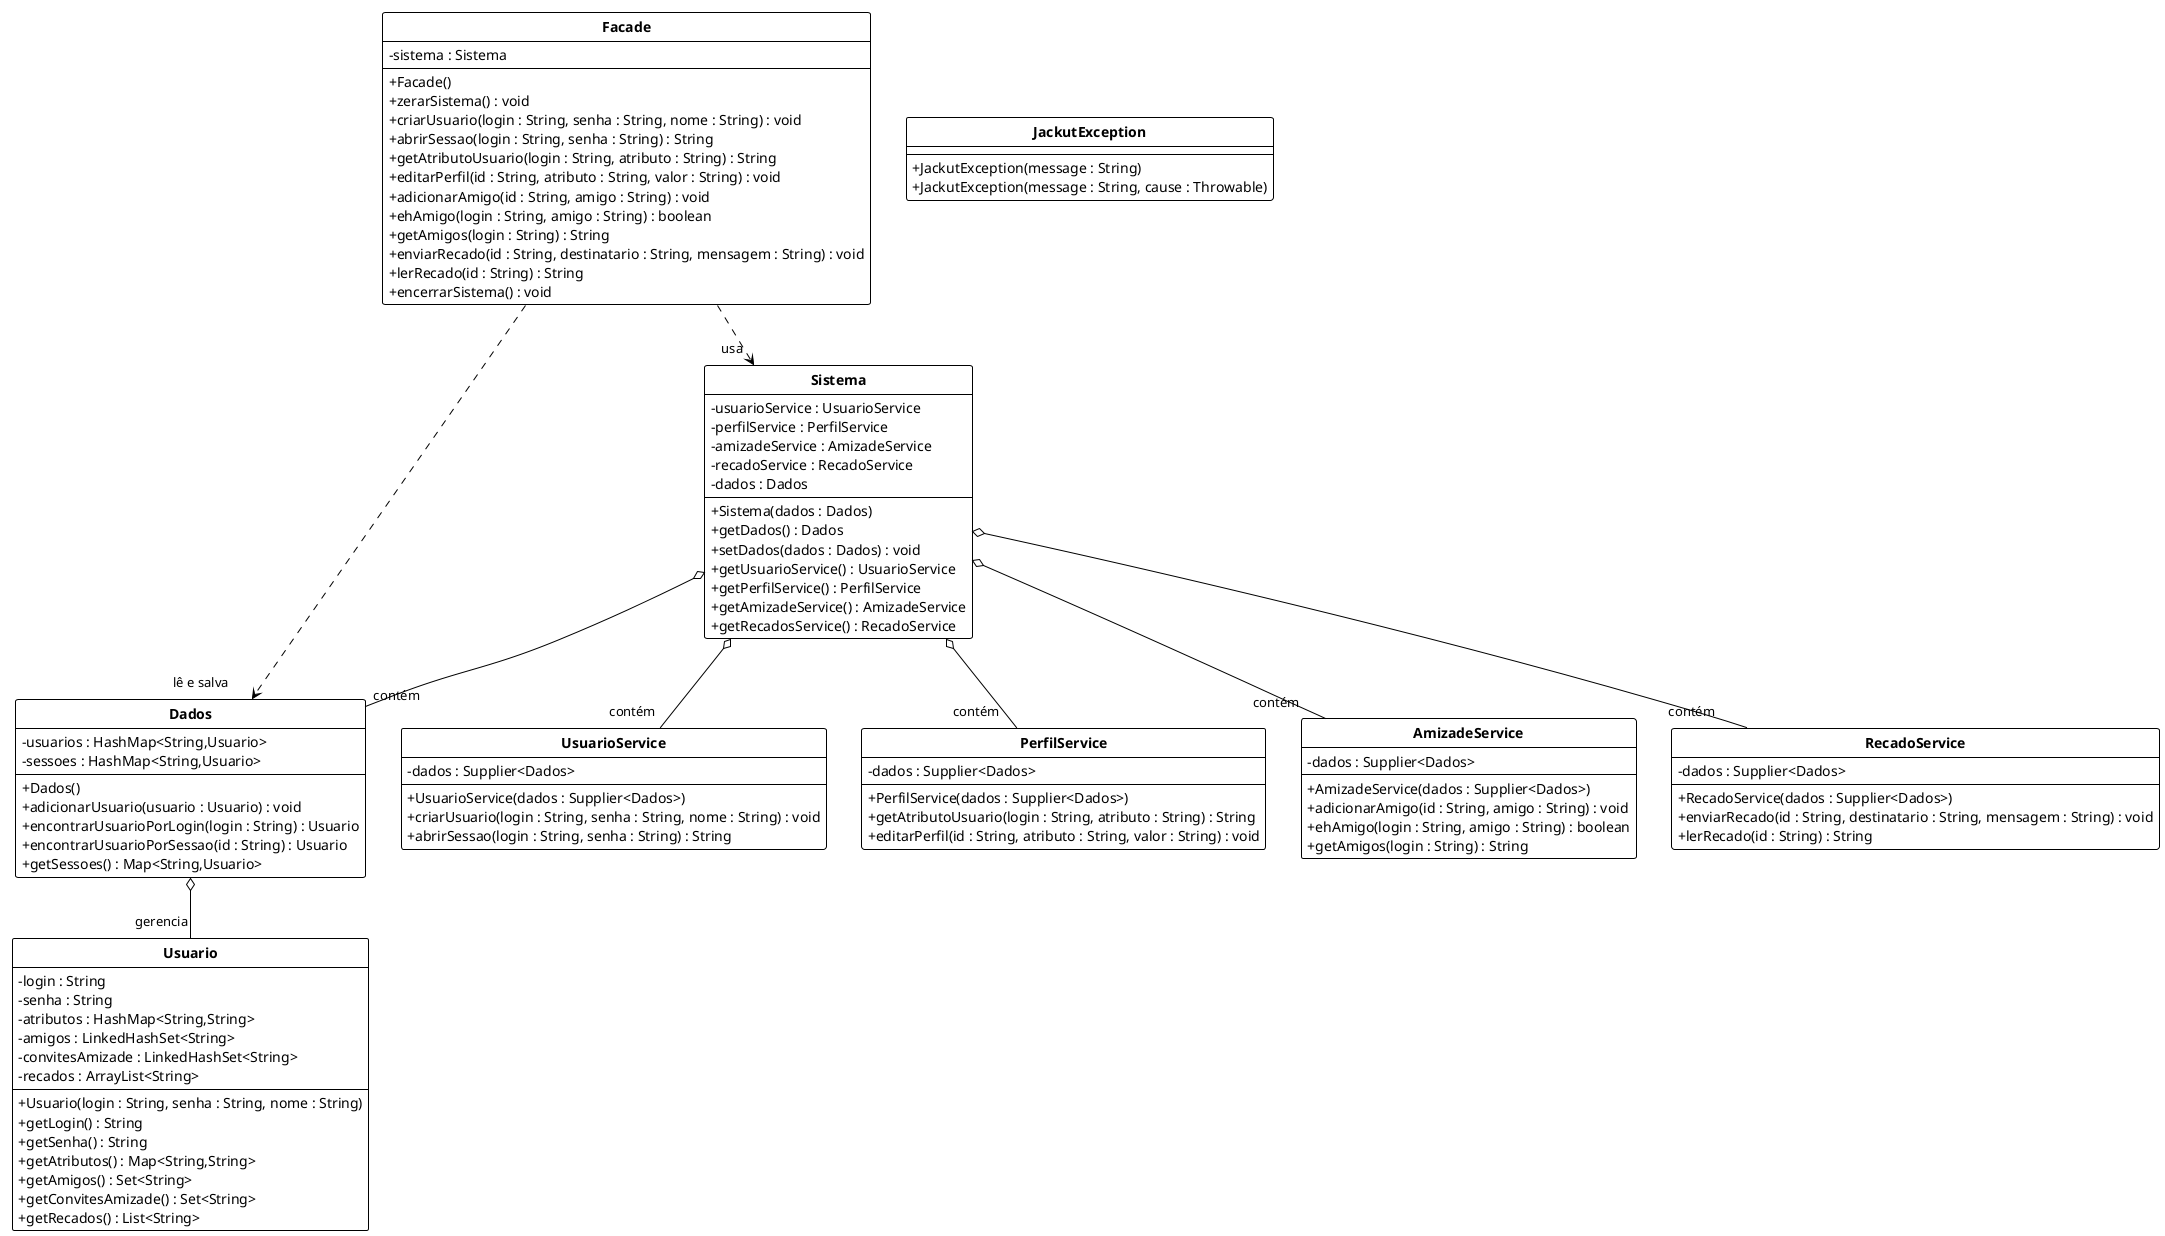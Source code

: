 @startuml
!theme plain
hide circle
skinparam classAttributeIconSize 0
skinparam classFontStyle bold

class Facade {
  - sistema : Sistema
  + Facade()
  + zerarSistema() : void
  + criarUsuario(login : String, senha : String, nome : String) : void
  + abrirSessao(login : String, senha : String) : String
  + getAtributoUsuario(login : String, atributo : String) : String
  + editarPerfil(id : String, atributo : String, valor : String) : void
  + adicionarAmigo(id : String, amigo : String) : void
  + ehAmigo(login : String, amigo : String) : boolean
  + getAmigos(login : String) : String
  + enviarRecado(id : String, destinatario : String, mensagem : String) : void
  + lerRecado(id : String) : String
  + encerrarSistema() : void
}

class JackutException {
  + JackutException(message : String)
  + JackutException(message : String, cause : Throwable)
}

class Dados {
  - usuarios : HashMap<String,Usuario>
  - sessoes : HashMap<String,Usuario>
  + Dados()
  + adicionarUsuario(usuario : Usuario) : void
  + encontrarUsuarioPorLogin(login : String) : Usuario
  + encontrarUsuarioPorSessao(id : String) : Usuario
  + getSessoes() : Map<String,Usuario>
}

class Usuario {
  - login : String
  - senha : String
  - atributos : HashMap<String,String>
  - amigos : LinkedHashSet<String>
  - convitesAmizade : LinkedHashSet<String>
  - recados : ArrayList<String>
  + Usuario(login : String, senha : String, nome : String)
  + getLogin() : String
  + getSenha() : String
  + getAtributos() : Map<String,String>
  + getAmigos() : Set<String>
  + getConvitesAmizade() : Set<String>
  + getRecados() : List<String>
}

class Sistema {
  - usuarioService : UsuarioService
  - perfilService : PerfilService
  - amizadeService : AmizadeService
  - recadoService : RecadoService
  - dados : Dados
  + Sistema(dados : Dados)
  + getDados() : Dados
  + setDados(dados : Dados) : void
  + getUsuarioService() : UsuarioService
  + getPerfilService() : PerfilService
  + getAmizadeService() : AmizadeService
  + getRecadosService() : RecadoService
}

class UsuarioService {
  - dados : Supplier<Dados>
  + UsuarioService(dados : Supplier<Dados>)
  + criarUsuario(login : String, senha : String, nome : String) : void
  + abrirSessao(login : String, senha : String) : String
}

class PerfilService {
  - dados : Supplier<Dados>
  + PerfilService(dados : Supplier<Dados>)
  + getAtributoUsuario(login : String, atributo : String) : String
  + editarPerfil(id : String, atributo : String, valor : String) : void
}

class AmizadeService {
  - dados : Supplier<Dados>
  + AmizadeService(dados : Supplier<Dados>)
  + adicionarAmigo(id : String, amigo : String) : void
  + ehAmigo(login : String, amigo : String) : boolean
  + getAmigos(login : String) : String
}

class RecadoService {
  - dados : Supplier<Dados>
  + RecadoService(dados : Supplier<Dados>)
  + enviarRecado(id : String, destinatario : String, mensagem : String) : void
  + lerRecado(id : String) : String
}

Facade ..> "usa\t" Sistema
Facade ..> "lê e salva\t" Dados
Dados o-- "gerencia\t" Usuario
Sistema o-- "contém\t" UsuarioService
Sistema o-- "contém\t" PerfilService
Sistema o-- "contém\t" AmizadeService
Sistema o-- "contém\t" RecadoService
Sistema o-- "contém\t" Dados
@enduml
